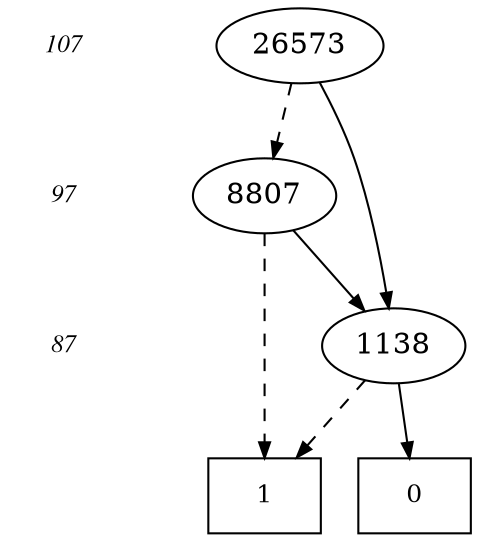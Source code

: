 digraph BDD {
center = true;
{ rank = same; { node [style=invis]; "T" };
 { node [shape=box,fontsize=12]; "0"; }
  { node [shape=box,fontsize=12]; "1"; }
}
{ rank=same; { node [shape=plaintext,fontname="Times Italic",fontsize=12] "107" };"26573";}
{ rank=same; { node [shape=plaintext,fontname="Times Italic",fontsize=12] "97" };"8807";}
{ rank=same; { node [shape=plaintext,fontname="Times Italic",fontsize=12] "87" };"1138";}
edge [style = invis]; {"107" -> "97" -> "87" -> "T"; }
"1138" -> "0" [style=solid,arrowsize=".75"];
"1138" -> "1" [style=dashed,arrowsize=".75"];
"8807" -> "1138" [style=solid,arrowsize=".75"];
"8807" -> "1" [style=dashed,arrowsize=".75"];
"26573" -> "1138" [style=solid,arrowsize=".75"];
"26573" -> "8807" [style=dashed,arrowsize=".75"];
}
